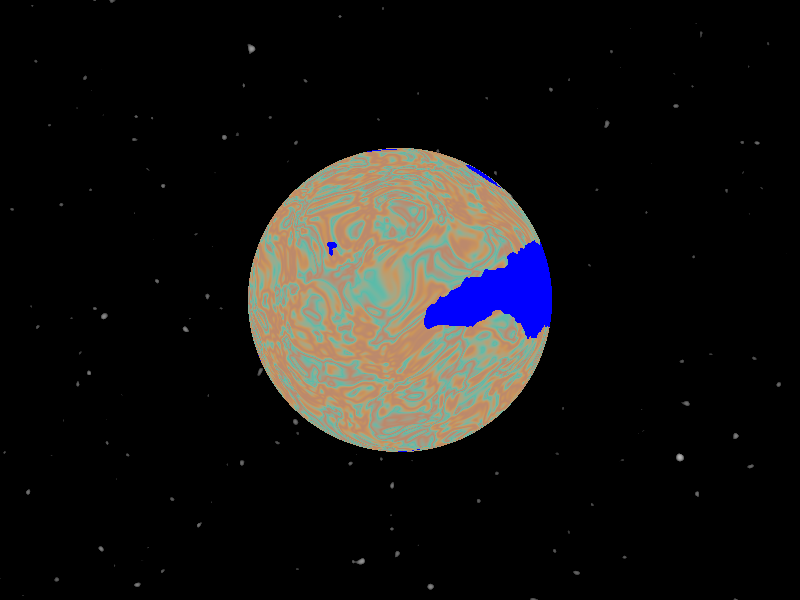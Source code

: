 // POV-Ray 3.7 Scene File " ... .pov"
// author:  ...
// date:    ...
//--------------------------------------------------------------------------
#version 3.7;
global_settings{ assumed_gamma 1.0 }
#default{ finish{ ambient 0.1 diffuse 0.9 }} 
//--------------------------------------------------------------------------
#include "colors.inc"
#include "textures.inc"
#include "glass.inc"
#include "metals.inc"
#include "golds.inc"
#include "stones.inc"
#include "woods.inc"
#include "shapes.inc"
#include "shapes2.inc"
#include "functions.inc"
#include "math.inc"
#include "transforms.inc"
//---------------------------------------------------------------------------------
//---------------------------------------------------------------------------------
#declare Camera_Number = 0 ;
//---------------------------------------------------------------------------------
// camera -------------------------------------------------------------------------
#switch ( Camera_Number )
#case (0)
  #declare Camera_Location = < 0.00, 0.00, -20.00> ;  // front view
  #declare Camera_Look_At  = < 0.00, 0.00,  0.00> ;
  #declare Camera_Angle    =  15 ;
#break
#case (1)
  #declare Camera_Location =  < 6.0 , 6.0 ,-6.0> ;  // diagonal view
  #declare Camera_Look_At  =  < 0.0 , 0.9 , 0.0> ;
  #declare Camera_Angle    =  45 ;
#break
#case (2)
  #declare Camera_Location = < 3.0, 1.0 , 0.0> ;  // right side view
  #declare Camera_Look_At  = < 0.0, 1.0,  0.0> ;
  #declare Camera_Angle    =  90 ;
#break
#case (3)
  #declare Camera_Location = < 0.00, 5.00,  0+0.000> ;  // top view
  #declare Camera_Look_At  = < 0.00, 0.00,  0+0.001> ;
  #declare Camera_Angle    = 90 ;
#break
#else
  #declare Camera_Location = < 0.00, 1.00, -3.50> ;  // front view
  #declare Camera_Look_At  = < 0.00, 1.00,  0.00> ;
  #declare Camera_Angle    =  75 ;
#break
#break
#end // of "#switch ( Camera_Number )"  
//--------------------------------------------------------------------------
camera{ // ultra_wide_angle // orthographic 
        location Camera_Location
        right    x*image_width/image_height
        angle    Camera_Angle
        look_at  Camera_Look_At
      }
// sun -------------------------------------------------------------------
light_source{< 3000,3000,-3000> color rgb<1,1,1>*0.9}                // sun 
light_source{ Camera_Location   color rgb<0.9,0.9,1>*0.1 shadowless}// flash
// sky ---------------------------------------------------------------------

#include "stars.inc"

    sky_sphere {
            pigment {
                bozo
                color_map {
                    [0.0 color rgb <.5,.5,.5>]
                    [0.2 color rgb <0,0,0>]
                    [1.0 color rgb <0,0,0>]
                }
                scale .003
            }
        }

// ground ------------------------------------------------------------------
/*
plane{ <0,1,0>, 0 
       texture{ pigment{ color rgb <0.7,0.5,0.3>}
              //normal { bumps 0.75 scale 0.025}
                finish { phong 0.1}
              } // end of texture
     } // end of plane
*/
//--------------------------------------------------------------------------
//---------------------------- objects in scene ----------------------------
//--------------------------------------------------------------------------
  
  
  
  #declare LandArea = texture {
      pigment {
        agate
        turbulence 1
        lambda 1.5
        omega .8
        octaves 8
        scale 5
        color_map {
          [0.00 color rgb <.5, .25, .15>]
          [0.33 color rgb <.1, .5, .4>]
          [0.86 color rgb <.6, .3, .1>]
          [1.00 color rgb <.5, .25, .15>]
        }
      }
    }

  #declare OceanArea = texture {
      pigment {
        bozo
        turbulence .5
        lambda 2
        color_map {
          [0.00, 0.33 color rgb <0, 0, 1>
                      color rgb <0, 0, 1>]
          [0.33, 0.66 color rgbf <1, 1, 1, 1>
                      color rgbf <1, 1, 1, 1>]
          [0.66, 1.00 color rgb <0, 0, 1>
                      color rgb <0, 0, 1>]
        }
      }
    }

  #declare CloudArea = texture {
    pigment {
      bozo
      turbulence 1
      lambda 2
      frequency 2
      color_map {
        [0.0 color rgbf <1, 1, 1, 1>]
        [0.5 color rgbf <1, 1, 1, .35>]
        [1.0 color rgbf <1, 1, 1, 1>]
      }
    }
  }

  sphere {
    <0,0,0>, 1
    texture { LandArea }
    texture { OceanArea }
    texture { CloudArea }
  }